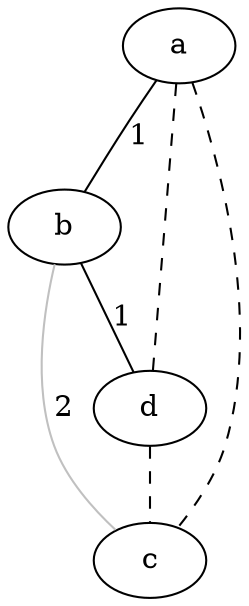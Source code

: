 strict graph "" {
a;
b;
d;
c;
a -- b  [color=black, label=1, style=solid];
a -- d  [color=black, style=dashed];
a -- c  [color=black, style=dashed];
b -- d  [color=black, label=1, style=solid];
b -- c  [color=grey, label=2, style=solid];
d -- c  [color=black, style=dashed];
}
